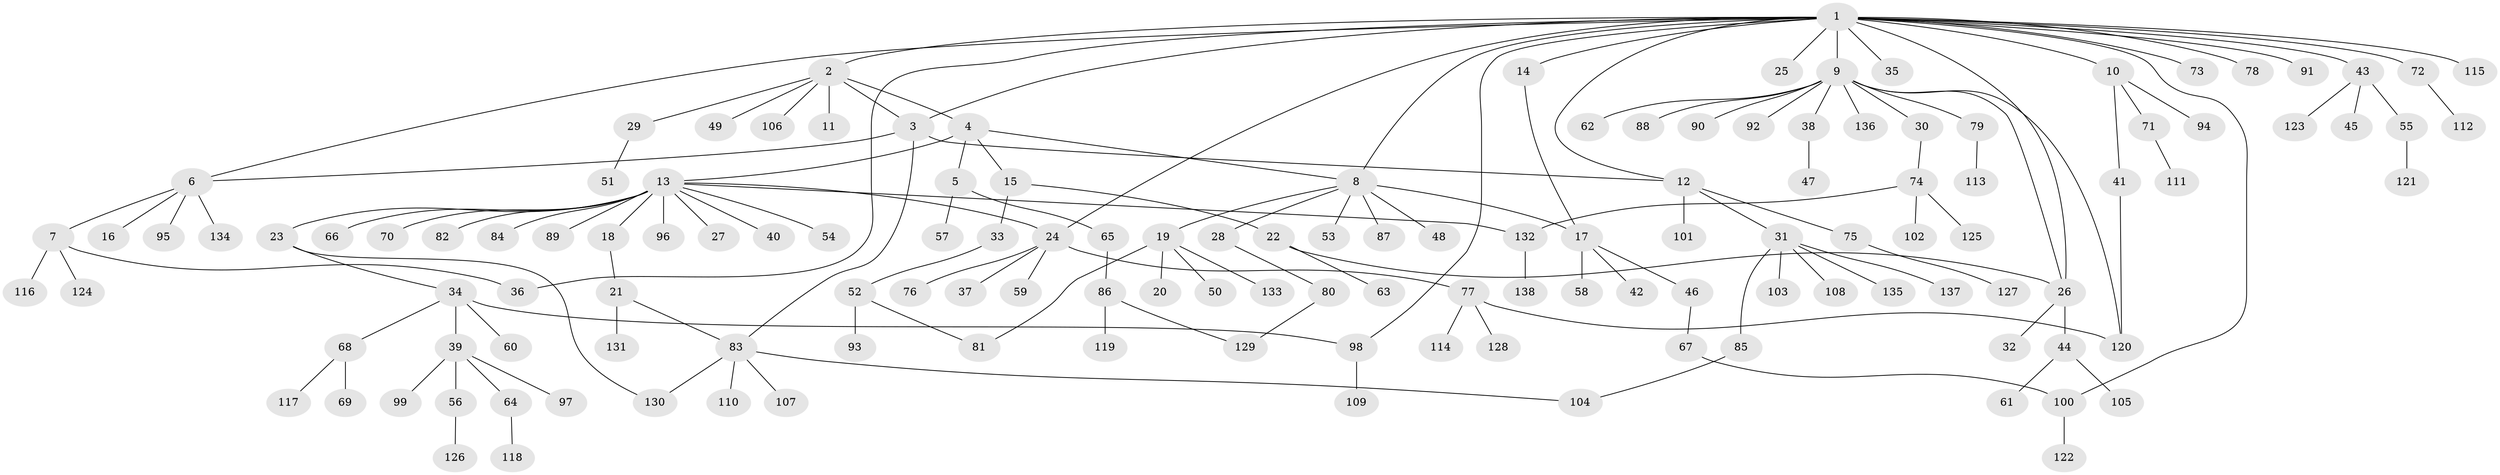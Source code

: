 // Generated by graph-tools (version 1.1) at 2025/26/03/09/25 03:26:03]
// undirected, 138 vertices, 156 edges
graph export_dot {
graph [start="1"]
  node [color=gray90,style=filled];
  1;
  2;
  3;
  4;
  5;
  6;
  7;
  8;
  9;
  10;
  11;
  12;
  13;
  14;
  15;
  16;
  17;
  18;
  19;
  20;
  21;
  22;
  23;
  24;
  25;
  26;
  27;
  28;
  29;
  30;
  31;
  32;
  33;
  34;
  35;
  36;
  37;
  38;
  39;
  40;
  41;
  42;
  43;
  44;
  45;
  46;
  47;
  48;
  49;
  50;
  51;
  52;
  53;
  54;
  55;
  56;
  57;
  58;
  59;
  60;
  61;
  62;
  63;
  64;
  65;
  66;
  67;
  68;
  69;
  70;
  71;
  72;
  73;
  74;
  75;
  76;
  77;
  78;
  79;
  80;
  81;
  82;
  83;
  84;
  85;
  86;
  87;
  88;
  89;
  90;
  91;
  92;
  93;
  94;
  95;
  96;
  97;
  98;
  99;
  100;
  101;
  102;
  103;
  104;
  105;
  106;
  107;
  108;
  109;
  110;
  111;
  112;
  113;
  114;
  115;
  116;
  117;
  118;
  119;
  120;
  121;
  122;
  123;
  124;
  125;
  126;
  127;
  128;
  129;
  130;
  131;
  132;
  133;
  134;
  135;
  136;
  137;
  138;
  1 -- 2;
  1 -- 3;
  1 -- 6;
  1 -- 8;
  1 -- 9;
  1 -- 10;
  1 -- 12;
  1 -- 14;
  1 -- 24;
  1 -- 25;
  1 -- 26;
  1 -- 35;
  1 -- 36;
  1 -- 43;
  1 -- 72;
  1 -- 73;
  1 -- 78;
  1 -- 91;
  1 -- 98;
  1 -- 100;
  1 -- 115;
  2 -- 3;
  2 -- 4;
  2 -- 11;
  2 -- 29;
  2 -- 49;
  2 -- 106;
  3 -- 6;
  3 -- 12;
  3 -- 83;
  4 -- 5;
  4 -- 8;
  4 -- 13;
  4 -- 15;
  5 -- 57;
  5 -- 65;
  6 -- 7;
  6 -- 16;
  6 -- 95;
  6 -- 134;
  7 -- 36;
  7 -- 116;
  7 -- 124;
  8 -- 17;
  8 -- 19;
  8 -- 28;
  8 -- 48;
  8 -- 53;
  8 -- 87;
  9 -- 26;
  9 -- 30;
  9 -- 38;
  9 -- 62;
  9 -- 79;
  9 -- 88;
  9 -- 90;
  9 -- 92;
  9 -- 120;
  9 -- 136;
  10 -- 41;
  10 -- 71;
  10 -- 94;
  12 -- 31;
  12 -- 75;
  12 -- 101;
  13 -- 18;
  13 -- 23;
  13 -- 24;
  13 -- 27;
  13 -- 40;
  13 -- 54;
  13 -- 66;
  13 -- 70;
  13 -- 82;
  13 -- 84;
  13 -- 89;
  13 -- 96;
  13 -- 132;
  14 -- 17;
  15 -- 22;
  15 -- 33;
  17 -- 42;
  17 -- 46;
  17 -- 58;
  18 -- 21;
  19 -- 20;
  19 -- 50;
  19 -- 81;
  19 -- 133;
  21 -- 83;
  21 -- 131;
  22 -- 26;
  22 -- 63;
  23 -- 34;
  23 -- 130;
  24 -- 37;
  24 -- 59;
  24 -- 76;
  24 -- 77;
  26 -- 32;
  26 -- 44;
  28 -- 80;
  29 -- 51;
  30 -- 74;
  31 -- 85;
  31 -- 103;
  31 -- 108;
  31 -- 135;
  31 -- 137;
  33 -- 52;
  34 -- 39;
  34 -- 60;
  34 -- 68;
  34 -- 98;
  38 -- 47;
  39 -- 56;
  39 -- 64;
  39 -- 97;
  39 -- 99;
  41 -- 120;
  43 -- 45;
  43 -- 55;
  43 -- 123;
  44 -- 61;
  44 -- 105;
  46 -- 67;
  52 -- 81;
  52 -- 93;
  55 -- 121;
  56 -- 126;
  64 -- 118;
  65 -- 86;
  67 -- 100;
  68 -- 69;
  68 -- 117;
  71 -- 111;
  72 -- 112;
  74 -- 102;
  74 -- 125;
  74 -- 132;
  75 -- 127;
  77 -- 114;
  77 -- 120;
  77 -- 128;
  79 -- 113;
  80 -- 129;
  83 -- 104;
  83 -- 107;
  83 -- 110;
  83 -- 130;
  85 -- 104;
  86 -- 119;
  86 -- 129;
  98 -- 109;
  100 -- 122;
  132 -- 138;
}
